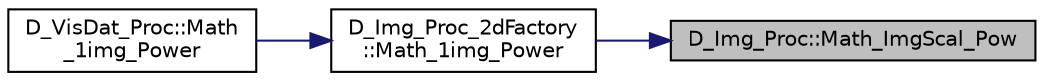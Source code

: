 digraph "D_Img_Proc::Math_ImgScal_Pow"
{
 // LATEX_PDF_SIZE
  edge [fontname="Helvetica",fontsize="10",labelfontname="Helvetica",labelfontsize="10"];
  node [fontname="Helvetica",fontsize="10",shape=record];
  rankdir="RL";
  Node1 [label="D_Img_Proc::Math_ImgScal_Pow",height=0.2,width=0.4,color="black", fillcolor="grey75", style="filled", fontcolor="black",tooltip=" "];
  Node1 -> Node2 [dir="back",color="midnightblue",fontsize="10",style="solid"];
  Node2 [label="D_Img_Proc_2dFactory\l::Math_1img_Power",height=0.2,width=0.4,color="black", fillcolor="white", style="filled",URL="$class_d___img___proc__2d_factory.html#ac979d7663dedcbaf0250e0640ff0d65c",tooltip=" "];
  Node2 -> Node3 [dir="back",color="midnightblue",fontsize="10",style="solid"];
  Node3 [label="D_VisDat_Proc::Math\l_1img_Power",height=0.2,width=0.4,color="black", fillcolor="white", style="filled",URL="$class_d___vis_dat___proc.html#ac7f9c8fa977601c32c7425019d72b1e0",tooltip=" "];
}

